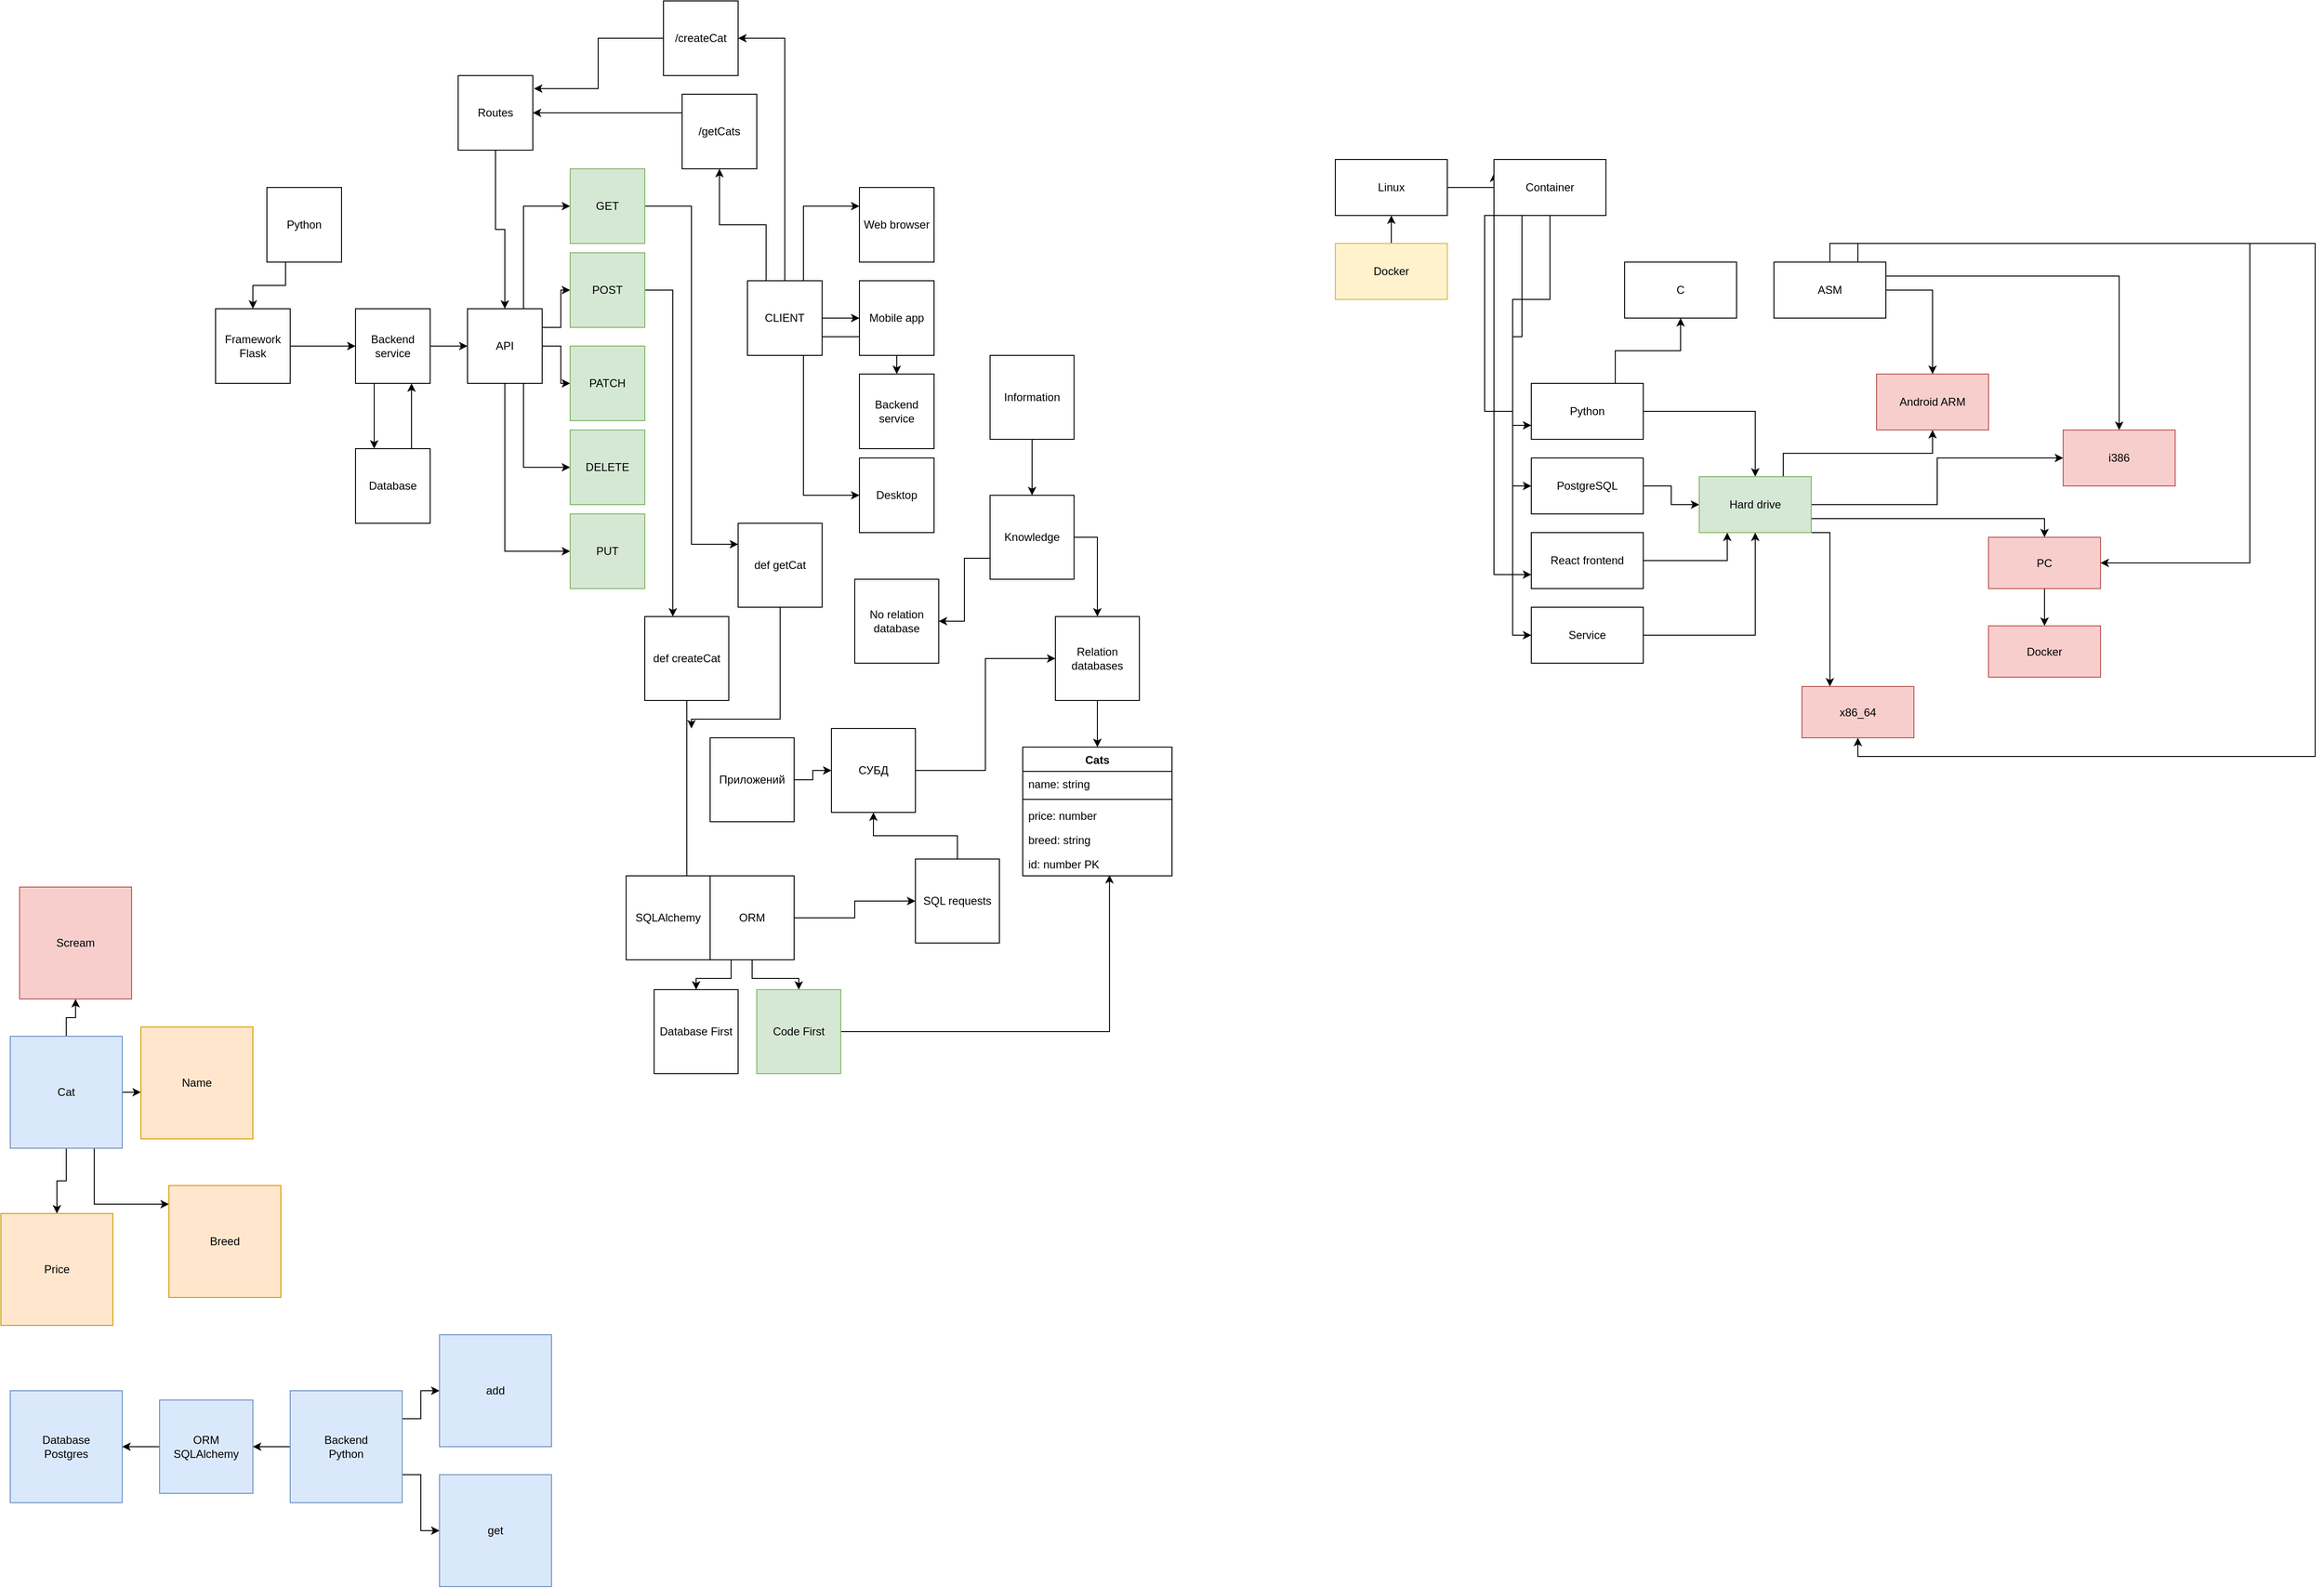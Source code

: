 <mxfile version="14.6.1" type="device"><diagram id="zuARNLzk_Bxl7yXiS8Mq" name="Page-1"><mxGraphModel dx="788" dy="1618" grid="1" gridSize="10" guides="1" tooltips="1" connect="1" arrows="1" fold="1" page="1" pageScale="1" pageWidth="850" pageHeight="1100" math="0" shadow="0"><root><mxCell id="0"/><mxCell id="1" parent="0"/><mxCell id="IAH3WU-JUm9Cv-xvKaOQ-3" style="edgeStyle=orthogonalEdgeStyle;rounded=0;orthogonalLoop=1;jettySize=auto;html=1;exitX=0.25;exitY=1;exitDx=0;exitDy=0;entryX=0.5;entryY=0;entryDx=0;entryDy=0;" parent="1" source="IAH3WU-JUm9Cv-xvKaOQ-1" target="IAH3WU-JUm9Cv-xvKaOQ-2" edge="1"><mxGeometry relative="1" as="geometry"/></mxCell><mxCell id="IAH3WU-JUm9Cv-xvKaOQ-1" value="Python" style="whiteSpace=wrap;html=1;aspect=fixed;" parent="1" vertex="1"><mxGeometry x="385" y="90" width="80" height="80" as="geometry"/></mxCell><mxCell id="IAH3WU-JUm9Cv-xvKaOQ-8" style="edgeStyle=orthogonalEdgeStyle;rounded=0;orthogonalLoop=1;jettySize=auto;html=1;exitX=1;exitY=0.5;exitDx=0;exitDy=0;entryX=0;entryY=0.5;entryDx=0;entryDy=0;" parent="1" source="IAH3WU-JUm9Cv-xvKaOQ-2" target="IAH3WU-JUm9Cv-xvKaOQ-4" edge="1"><mxGeometry relative="1" as="geometry"/></mxCell><mxCell id="IAH3WU-JUm9Cv-xvKaOQ-2" value="Framework&lt;br&gt;Flask" style="whiteSpace=wrap;html=1;aspect=fixed;" parent="1" vertex="1"><mxGeometry x="330" y="220" width="80" height="80" as="geometry"/></mxCell><mxCell id="IAH3WU-JUm9Cv-xvKaOQ-6" style="edgeStyle=orthogonalEdgeStyle;rounded=0;orthogonalLoop=1;jettySize=auto;html=1;exitX=0.25;exitY=1;exitDx=0;exitDy=0;" parent="1" source="IAH3WU-JUm9Cv-xvKaOQ-4" target="IAH3WU-JUm9Cv-xvKaOQ-5" edge="1"><mxGeometry relative="1" as="geometry"><Array as="points"><mxPoint x="500" y="350"/><mxPoint x="500" y="350"/></Array></mxGeometry></mxCell><mxCell id="IAH3WU-JUm9Cv-xvKaOQ-10" style="edgeStyle=orthogonalEdgeStyle;rounded=0;orthogonalLoop=1;jettySize=auto;html=1;exitX=1;exitY=0.5;exitDx=0;exitDy=0;entryX=0;entryY=0.5;entryDx=0;entryDy=0;" parent="1" source="IAH3WU-JUm9Cv-xvKaOQ-4" target="IAH3WU-JUm9Cv-xvKaOQ-9" edge="1"><mxGeometry relative="1" as="geometry"/></mxCell><mxCell id="IAH3WU-JUm9Cv-xvKaOQ-4" value="Backend service" style="whiteSpace=wrap;html=1;aspect=fixed;" parent="1" vertex="1"><mxGeometry x="480" y="220" width="80" height="80" as="geometry"/></mxCell><mxCell id="IAH3WU-JUm9Cv-xvKaOQ-7" style="edgeStyle=orthogonalEdgeStyle;rounded=0;orthogonalLoop=1;jettySize=auto;html=1;exitX=0.75;exitY=0;exitDx=0;exitDy=0;entryX=0.75;entryY=1;entryDx=0;entryDy=0;" parent="1" source="IAH3WU-JUm9Cv-xvKaOQ-5" target="IAH3WU-JUm9Cv-xvKaOQ-4" edge="1"><mxGeometry relative="1" as="geometry"/></mxCell><mxCell id="IAH3WU-JUm9Cv-xvKaOQ-5" value="Database" style="whiteSpace=wrap;html=1;aspect=fixed;" parent="1" vertex="1"><mxGeometry x="480" y="370" width="80" height="80" as="geometry"/></mxCell><mxCell id="IAH3WU-JUm9Cv-xvKaOQ-16" style="edgeStyle=orthogonalEdgeStyle;rounded=0;orthogonalLoop=1;jettySize=auto;html=1;exitX=1;exitY=0.25;exitDx=0;exitDy=0;entryX=0;entryY=0.5;entryDx=0;entryDy=0;" parent="1" source="IAH3WU-JUm9Cv-xvKaOQ-9" target="IAH3WU-JUm9Cv-xvKaOQ-12" edge="1"><mxGeometry relative="1" as="geometry"/></mxCell><mxCell id="IAH3WU-JUm9Cv-xvKaOQ-17" style="edgeStyle=orthogonalEdgeStyle;rounded=0;orthogonalLoop=1;jettySize=auto;html=1;exitX=1;exitY=0.5;exitDx=0;exitDy=0;entryX=0;entryY=0.5;entryDx=0;entryDy=0;" parent="1" source="IAH3WU-JUm9Cv-xvKaOQ-9" target="IAH3WU-JUm9Cv-xvKaOQ-13" edge="1"><mxGeometry relative="1" as="geometry"/></mxCell><mxCell id="IAH3WU-JUm9Cv-xvKaOQ-18" style="edgeStyle=orthogonalEdgeStyle;rounded=0;orthogonalLoop=1;jettySize=auto;html=1;exitX=0.75;exitY=0;exitDx=0;exitDy=0;entryX=0;entryY=0.5;entryDx=0;entryDy=0;" parent="1" source="IAH3WU-JUm9Cv-xvKaOQ-9" target="IAH3WU-JUm9Cv-xvKaOQ-11" edge="1"><mxGeometry relative="1" as="geometry"/></mxCell><mxCell id="IAH3WU-JUm9Cv-xvKaOQ-19" style="edgeStyle=orthogonalEdgeStyle;rounded=0;orthogonalLoop=1;jettySize=auto;html=1;exitX=0.75;exitY=1;exitDx=0;exitDy=0;entryX=0;entryY=0.5;entryDx=0;entryDy=0;" parent="1" source="IAH3WU-JUm9Cv-xvKaOQ-9" target="IAH3WU-JUm9Cv-xvKaOQ-14" edge="1"><mxGeometry relative="1" as="geometry"/></mxCell><mxCell id="IAH3WU-JUm9Cv-xvKaOQ-20" style="edgeStyle=orthogonalEdgeStyle;rounded=0;orthogonalLoop=1;jettySize=auto;html=1;exitX=0.5;exitY=1;exitDx=0;exitDy=0;entryX=0;entryY=0.5;entryDx=0;entryDy=0;" parent="1" source="IAH3WU-JUm9Cv-xvKaOQ-9" target="IAH3WU-JUm9Cv-xvKaOQ-15" edge="1"><mxGeometry relative="1" as="geometry"/></mxCell><mxCell id="IAH3WU-JUm9Cv-xvKaOQ-9" value="API" style="whiteSpace=wrap;html=1;aspect=fixed;" parent="1" vertex="1"><mxGeometry x="600" y="220" width="80" height="80" as="geometry"/></mxCell><mxCell id="IAH3WU-JUm9Cv-xvKaOQ-45" style="edgeStyle=orthogonalEdgeStyle;rounded=0;orthogonalLoop=1;jettySize=auto;html=1;exitX=1;exitY=0.5;exitDx=0;exitDy=0;entryX=0;entryY=0.25;entryDx=0;entryDy=0;" parent="1" source="IAH3WU-JUm9Cv-xvKaOQ-11" target="IAH3WU-JUm9Cv-xvKaOQ-43" edge="1"><mxGeometry relative="1" as="geometry"/></mxCell><mxCell id="IAH3WU-JUm9Cv-xvKaOQ-11" value="GET" style="whiteSpace=wrap;html=1;aspect=fixed;fillColor=#d5e8d4;strokeColor=#82b366;" parent="1" vertex="1"><mxGeometry x="710" y="70" width="80" height="80" as="geometry"/></mxCell><mxCell id="IAH3WU-JUm9Cv-xvKaOQ-42" style="edgeStyle=orthogonalEdgeStyle;rounded=0;orthogonalLoop=1;jettySize=auto;html=1;exitX=1;exitY=0.5;exitDx=0;exitDy=0;" parent="1" source="IAH3WU-JUm9Cv-xvKaOQ-12" target="IAH3WU-JUm9Cv-xvKaOQ-41" edge="1"><mxGeometry relative="1" as="geometry"><Array as="points"><mxPoint x="820" y="200"/></Array></mxGeometry></mxCell><mxCell id="IAH3WU-JUm9Cv-xvKaOQ-12" value="POST" style="whiteSpace=wrap;html=1;aspect=fixed;fillColor=#d5e8d4;strokeColor=#82b366;" parent="1" vertex="1"><mxGeometry x="710" y="160" width="80" height="80" as="geometry"/></mxCell><mxCell id="IAH3WU-JUm9Cv-xvKaOQ-13" value="PATCH" style="whiteSpace=wrap;html=1;aspect=fixed;fillColor=#d5e8d4;strokeColor=#82b366;" parent="1" vertex="1"><mxGeometry x="710" y="260" width="80" height="80" as="geometry"/></mxCell><mxCell id="IAH3WU-JUm9Cv-xvKaOQ-14" value="DELETE" style="whiteSpace=wrap;html=1;aspect=fixed;fillColor=#d5e8d4;strokeColor=#82b366;" parent="1" vertex="1"><mxGeometry x="710" y="350" width="80" height="80" as="geometry"/></mxCell><mxCell id="IAH3WU-JUm9Cv-xvKaOQ-15" value="PUT" style="whiteSpace=wrap;html=1;aspect=fixed;fillColor=#d5e8d4;strokeColor=#82b366;" parent="1" vertex="1"><mxGeometry x="710" y="440" width="80" height="80" as="geometry"/></mxCell><mxCell id="IAH3WU-JUm9Cv-xvKaOQ-27" style="edgeStyle=orthogonalEdgeStyle;rounded=0;orthogonalLoop=1;jettySize=auto;html=1;exitX=0.75;exitY=0;exitDx=0;exitDy=0;entryX=0;entryY=0.25;entryDx=0;entryDy=0;" parent="1" source="IAH3WU-JUm9Cv-xvKaOQ-21" target="IAH3WU-JUm9Cv-xvKaOQ-22" edge="1"><mxGeometry relative="1" as="geometry"/></mxCell><mxCell id="IAH3WU-JUm9Cv-xvKaOQ-28" style="edgeStyle=orthogonalEdgeStyle;rounded=0;orthogonalLoop=1;jettySize=auto;html=1;exitX=1;exitY=0.5;exitDx=0;exitDy=0;entryX=0;entryY=0.5;entryDx=0;entryDy=0;" parent="1" source="IAH3WU-JUm9Cv-xvKaOQ-21" target="IAH3WU-JUm9Cv-xvKaOQ-23" edge="1"><mxGeometry relative="1" as="geometry"/></mxCell><mxCell id="IAH3WU-JUm9Cv-xvKaOQ-29" style="edgeStyle=orthogonalEdgeStyle;rounded=0;orthogonalLoop=1;jettySize=auto;html=1;exitX=1;exitY=0.75;exitDx=0;exitDy=0;" parent="1" source="IAH3WU-JUm9Cv-xvKaOQ-21" target="IAH3WU-JUm9Cv-xvKaOQ-24" edge="1"><mxGeometry relative="1" as="geometry"/></mxCell><mxCell id="IAH3WU-JUm9Cv-xvKaOQ-30" style="edgeStyle=orthogonalEdgeStyle;rounded=0;orthogonalLoop=1;jettySize=auto;html=1;exitX=0.75;exitY=1;exitDx=0;exitDy=0;entryX=0;entryY=0.5;entryDx=0;entryDy=0;" parent="1" source="IAH3WU-JUm9Cv-xvKaOQ-21" target="IAH3WU-JUm9Cv-xvKaOQ-25" edge="1"><mxGeometry relative="1" as="geometry"/></mxCell><mxCell id="IAH3WU-JUm9Cv-xvKaOQ-38" style="edgeStyle=orthogonalEdgeStyle;rounded=0;orthogonalLoop=1;jettySize=auto;html=1;exitX=0.25;exitY=0;exitDx=0;exitDy=0;" parent="1" source="IAH3WU-JUm9Cv-xvKaOQ-21" target="IAH3WU-JUm9Cv-xvKaOQ-32" edge="1"><mxGeometry relative="1" as="geometry"><mxPoint x="880" y="80" as="targetPoint"/></mxGeometry></mxCell><mxCell id="IAH3WU-JUm9Cv-xvKaOQ-39" style="edgeStyle=orthogonalEdgeStyle;rounded=0;orthogonalLoop=1;jettySize=auto;html=1;exitX=0.5;exitY=0;exitDx=0;exitDy=0;entryX=1;entryY=0.5;entryDx=0;entryDy=0;" parent="1" source="IAH3WU-JUm9Cv-xvKaOQ-21" target="IAH3WU-JUm9Cv-xvKaOQ-33" edge="1"><mxGeometry relative="1" as="geometry"/></mxCell><mxCell id="IAH3WU-JUm9Cv-xvKaOQ-21" value="CLIENT" style="whiteSpace=wrap;html=1;aspect=fixed;" parent="1" vertex="1"><mxGeometry x="900" y="190" width="80" height="80" as="geometry"/></mxCell><mxCell id="IAH3WU-JUm9Cv-xvKaOQ-22" value="Web browser" style="whiteSpace=wrap;html=1;aspect=fixed;" parent="1" vertex="1"><mxGeometry x="1020" y="90" width="80" height="80" as="geometry"/></mxCell><mxCell id="IAH3WU-JUm9Cv-xvKaOQ-23" value="Mobile app" style="whiteSpace=wrap;html=1;aspect=fixed;" parent="1" vertex="1"><mxGeometry x="1020" y="190" width="80" height="80" as="geometry"/></mxCell><mxCell id="IAH3WU-JUm9Cv-xvKaOQ-24" value="Backend service" style="whiteSpace=wrap;html=1;aspect=fixed;" parent="1" vertex="1"><mxGeometry x="1020" y="290" width="80" height="80" as="geometry"/></mxCell><mxCell id="IAH3WU-JUm9Cv-xvKaOQ-25" value="Desktop" style="whiteSpace=wrap;html=1;aspect=fixed;" parent="1" vertex="1"><mxGeometry x="1020" y="380" width="80" height="80" as="geometry"/></mxCell><mxCell id="IAH3WU-JUm9Cv-xvKaOQ-36" style="edgeStyle=orthogonalEdgeStyle;rounded=0;orthogonalLoop=1;jettySize=auto;html=1;exitX=0;exitY=0.25;exitDx=0;exitDy=0;" parent="1" source="IAH3WU-JUm9Cv-xvKaOQ-32" target="IAH3WU-JUm9Cv-xvKaOQ-35" edge="1"><mxGeometry relative="1" as="geometry"/></mxCell><mxCell id="IAH3WU-JUm9Cv-xvKaOQ-32" value="/getCats" style="whiteSpace=wrap;html=1;aspect=fixed;" parent="1" vertex="1"><mxGeometry x="830" y="-10" width="80" height="80" as="geometry"/></mxCell><mxCell id="IAH3WU-JUm9Cv-xvKaOQ-37" style="edgeStyle=orthogonalEdgeStyle;rounded=0;orthogonalLoop=1;jettySize=auto;html=1;exitX=0;exitY=0.5;exitDx=0;exitDy=0;entryX=1.015;entryY=0.175;entryDx=0;entryDy=0;entryPerimeter=0;" parent="1" source="IAH3WU-JUm9Cv-xvKaOQ-33" target="IAH3WU-JUm9Cv-xvKaOQ-35" edge="1"><mxGeometry relative="1" as="geometry"/></mxCell><mxCell id="IAH3WU-JUm9Cv-xvKaOQ-33" value="/createCat" style="whiteSpace=wrap;html=1;aspect=fixed;" parent="1" vertex="1"><mxGeometry x="810" y="-110" width="80" height="80" as="geometry"/></mxCell><mxCell id="IAH3WU-JUm9Cv-xvKaOQ-40" style="edgeStyle=orthogonalEdgeStyle;rounded=0;orthogonalLoop=1;jettySize=auto;html=1;exitX=0.5;exitY=1;exitDx=0;exitDy=0;" parent="1" source="IAH3WU-JUm9Cv-xvKaOQ-35" target="IAH3WU-JUm9Cv-xvKaOQ-9" edge="1"><mxGeometry relative="1" as="geometry"/></mxCell><mxCell id="IAH3WU-JUm9Cv-xvKaOQ-35" value="Routes" style="whiteSpace=wrap;html=1;aspect=fixed;" parent="1" vertex="1"><mxGeometry x="590" y="-30" width="80" height="80" as="geometry"/></mxCell><mxCell id="IAH3WU-JUm9Cv-xvKaOQ-72" style="edgeStyle=orthogonalEdgeStyle;rounded=0;orthogonalLoop=1;jettySize=auto;html=1;exitX=0.5;exitY=1;exitDx=0;exitDy=0;entryX=0;entryY=0.5;entryDx=0;entryDy=0;" parent="1" source="IAH3WU-JUm9Cv-xvKaOQ-41" target="IAH3WU-JUm9Cv-xvKaOQ-70" edge="1"><mxGeometry relative="1" as="geometry"/></mxCell><mxCell id="IAH3WU-JUm9Cv-xvKaOQ-41" value="def createCat" style="whiteSpace=wrap;html=1;aspect=fixed;" parent="1" vertex="1"><mxGeometry x="790" y="550" width="90" height="90" as="geometry"/></mxCell><mxCell id="IAH3WU-JUm9Cv-xvKaOQ-74" style="edgeStyle=orthogonalEdgeStyle;rounded=0;orthogonalLoop=1;jettySize=auto;html=1;exitX=0.5;exitY=1;exitDx=0;exitDy=0;" parent="1" source="IAH3WU-JUm9Cv-xvKaOQ-43" edge="1"><mxGeometry relative="1" as="geometry"><mxPoint x="840" y="670" as="targetPoint"/><Array as="points"><mxPoint x="935" y="660"/><mxPoint x="840" y="660"/></Array></mxGeometry></mxCell><mxCell id="IAH3WU-JUm9Cv-xvKaOQ-43" value="def getCat" style="whiteSpace=wrap;html=1;aspect=fixed;" parent="1" vertex="1"><mxGeometry x="890" y="450" width="90" height="90" as="geometry"/></mxCell><mxCell id="IAH3WU-JUm9Cv-xvKaOQ-46" value="No relation database" style="whiteSpace=wrap;html=1;aspect=fixed;" parent="1" vertex="1"><mxGeometry x="1015" y="510" width="90" height="90" as="geometry"/></mxCell><mxCell id="IAH3WU-JUm9Cv-xvKaOQ-49" style="edgeStyle=orthogonalEdgeStyle;rounded=0;orthogonalLoop=1;jettySize=auto;html=1;exitX=0.5;exitY=1;exitDx=0;exitDy=0;" parent="1" source="IAH3WU-JUm9Cv-xvKaOQ-47" target="IAH3WU-JUm9Cv-xvKaOQ-48" edge="1"><mxGeometry relative="1" as="geometry"/></mxCell><mxCell id="IAH3WU-JUm9Cv-xvKaOQ-47" value="Information" style="whiteSpace=wrap;html=1;aspect=fixed;" parent="1" vertex="1"><mxGeometry x="1160" y="270" width="90" height="90" as="geometry"/></mxCell><mxCell id="IAH3WU-JUm9Cv-xvKaOQ-51" style="edgeStyle=orthogonalEdgeStyle;rounded=0;orthogonalLoop=1;jettySize=auto;html=1;exitX=0;exitY=0.75;exitDx=0;exitDy=0;" parent="1" source="IAH3WU-JUm9Cv-xvKaOQ-48" target="IAH3WU-JUm9Cv-xvKaOQ-46" edge="1"><mxGeometry relative="1" as="geometry"/></mxCell><mxCell id="IAH3WU-JUm9Cv-xvKaOQ-52" style="edgeStyle=orthogonalEdgeStyle;rounded=0;orthogonalLoop=1;jettySize=auto;html=1;exitX=1;exitY=0.5;exitDx=0;exitDy=0;" parent="1" source="IAH3WU-JUm9Cv-xvKaOQ-48" target="IAH3WU-JUm9Cv-xvKaOQ-50" edge="1"><mxGeometry relative="1" as="geometry"/></mxCell><mxCell id="IAH3WU-JUm9Cv-xvKaOQ-48" value="Knowledge" style="whiteSpace=wrap;html=1;aspect=fixed;" parent="1" vertex="1"><mxGeometry x="1160" y="420" width="90" height="90" as="geometry"/></mxCell><mxCell id="IAH3WU-JUm9Cv-xvKaOQ-60" style="edgeStyle=orthogonalEdgeStyle;rounded=0;orthogonalLoop=1;jettySize=auto;html=1;exitX=0.5;exitY=1;exitDx=0;exitDy=0;" parent="1" source="IAH3WU-JUm9Cv-xvKaOQ-50" target="IAH3WU-JUm9Cv-xvKaOQ-55" edge="1"><mxGeometry relative="1" as="geometry"/></mxCell><mxCell id="IAH3WU-JUm9Cv-xvKaOQ-50" value="Relation databases" style="whiteSpace=wrap;html=1;aspect=fixed;" parent="1" vertex="1"><mxGeometry x="1230" y="550" width="90" height="90" as="geometry"/></mxCell><mxCell id="IAH3WU-JUm9Cv-xvKaOQ-55" value="Cats" style="swimlane;fontStyle=1;align=center;verticalAlign=top;childLayout=stackLayout;horizontal=1;startSize=26;horizontalStack=0;resizeParent=1;resizeParentMax=0;resizeLast=0;collapsible=1;marginBottom=0;" parent="1" vertex="1"><mxGeometry x="1195" y="690" width="160" height="138" as="geometry"/></mxCell><mxCell id="IAH3WU-JUm9Cv-xvKaOQ-56" value="name: string" style="text;strokeColor=none;fillColor=none;align=left;verticalAlign=top;spacingLeft=4;spacingRight=4;overflow=hidden;rotatable=0;points=[[0,0.5],[1,0.5]];portConstraint=eastwest;" parent="IAH3WU-JUm9Cv-xvKaOQ-55" vertex="1"><mxGeometry y="26" width="160" height="26" as="geometry"/></mxCell><mxCell id="IAH3WU-JUm9Cv-xvKaOQ-57" value="" style="line;strokeWidth=1;fillColor=none;align=left;verticalAlign=middle;spacingTop=-1;spacingLeft=3;spacingRight=3;rotatable=0;labelPosition=right;points=[];portConstraint=eastwest;" parent="IAH3WU-JUm9Cv-xvKaOQ-55" vertex="1"><mxGeometry y="52" width="160" height="8" as="geometry"/></mxCell><mxCell id="IAH3WU-JUm9Cv-xvKaOQ-58" value="price: number" style="text;strokeColor=none;fillColor=none;align=left;verticalAlign=top;spacingLeft=4;spacingRight=4;overflow=hidden;rotatable=0;points=[[0,0.5],[1,0.5]];portConstraint=eastwest;" parent="IAH3WU-JUm9Cv-xvKaOQ-55" vertex="1"><mxGeometry y="60" width="160" height="26" as="geometry"/></mxCell><mxCell id="IAH3WU-JUm9Cv-xvKaOQ-59" value="breed: string " style="text;strokeColor=none;fillColor=none;align=left;verticalAlign=top;spacingLeft=4;spacingRight=4;overflow=hidden;rotatable=0;points=[[0,0.5],[1,0.5]];portConstraint=eastwest;" parent="IAH3WU-JUm9Cv-xvKaOQ-55" vertex="1"><mxGeometry y="86" width="160" height="26" as="geometry"/></mxCell><mxCell id="IAH3WU-JUm9Cv-xvKaOQ-64" value="id: number PK" style="text;strokeColor=none;fillColor=none;align=left;verticalAlign=top;spacingLeft=4;spacingRight=4;overflow=hidden;rotatable=0;points=[[0,0.5],[1,0.5]];portConstraint=eastwest;" parent="IAH3WU-JUm9Cv-xvKaOQ-55" vertex="1"><mxGeometry y="112" width="160" height="26" as="geometry"/></mxCell><mxCell id="IAH3WU-JUm9Cv-xvKaOQ-65" style="edgeStyle=orthogonalEdgeStyle;rounded=0;orthogonalLoop=1;jettySize=auto;html=1;exitX=1;exitY=0.5;exitDx=0;exitDy=0;entryX=0;entryY=0.5;entryDx=0;entryDy=0;" parent="1" source="IAH3WU-JUm9Cv-xvKaOQ-63" target="IAH3WU-JUm9Cv-xvKaOQ-50" edge="1"><mxGeometry relative="1" as="geometry"/></mxCell><mxCell id="IAH3WU-JUm9Cv-xvKaOQ-63" value="СУБД" style="whiteSpace=wrap;html=1;aspect=fixed;" parent="1" vertex="1"><mxGeometry x="990" y="670" width="90" height="90" as="geometry"/></mxCell><mxCell id="IAH3WU-JUm9Cv-xvKaOQ-67" style="edgeStyle=orthogonalEdgeStyle;rounded=0;orthogonalLoop=1;jettySize=auto;html=1;exitX=1;exitY=0.5;exitDx=0;exitDy=0;" parent="1" source="IAH3WU-JUm9Cv-xvKaOQ-66" target="IAH3WU-JUm9Cv-xvKaOQ-63" edge="1"><mxGeometry relative="1" as="geometry"/></mxCell><mxCell id="IAH3WU-JUm9Cv-xvKaOQ-66" value="Приложений" style="whiteSpace=wrap;html=1;aspect=fixed;" parent="1" vertex="1"><mxGeometry x="860" y="680" width="90" height="90" as="geometry"/></mxCell><mxCell id="IAH3WU-JUm9Cv-xvKaOQ-69" style="edgeStyle=orthogonalEdgeStyle;rounded=0;orthogonalLoop=1;jettySize=auto;html=1;exitX=0.5;exitY=0;exitDx=0;exitDy=0;entryX=0.5;entryY=1;entryDx=0;entryDy=0;" parent="1" source="IAH3WU-JUm9Cv-xvKaOQ-68" target="IAH3WU-JUm9Cv-xvKaOQ-63" edge="1"><mxGeometry relative="1" as="geometry"/></mxCell><mxCell id="IAH3WU-JUm9Cv-xvKaOQ-68" value="SQL requests" style="whiteSpace=wrap;html=1;aspect=fixed;" parent="1" vertex="1"><mxGeometry x="1080" y="810" width="90" height="90" as="geometry"/></mxCell><mxCell id="IAH3WU-JUm9Cv-xvKaOQ-71" style="edgeStyle=orthogonalEdgeStyle;rounded=0;orthogonalLoop=1;jettySize=auto;html=1;exitX=1;exitY=0.5;exitDx=0;exitDy=0;" parent="1" source="IAH3WU-JUm9Cv-xvKaOQ-70" target="IAH3WU-JUm9Cv-xvKaOQ-68" edge="1"><mxGeometry relative="1" as="geometry"/></mxCell><mxCell id="IAH3WU-JUm9Cv-xvKaOQ-76" style="edgeStyle=orthogonalEdgeStyle;rounded=0;orthogonalLoop=1;jettySize=auto;html=1;exitX=0.5;exitY=1;exitDx=0;exitDy=0;entryX=0.5;entryY=0;entryDx=0;entryDy=0;" parent="1" source="IAH3WU-JUm9Cv-xvKaOQ-70" target="IAH3WU-JUm9Cv-xvKaOQ-75" edge="1"><mxGeometry relative="1" as="geometry"/></mxCell><mxCell id="IAH3WU-JUm9Cv-xvKaOQ-79" style="edgeStyle=orthogonalEdgeStyle;rounded=0;orthogonalLoop=1;jettySize=auto;html=1;exitX=0.25;exitY=1;exitDx=0;exitDy=0;" parent="1" source="IAH3WU-JUm9Cv-xvKaOQ-70" target="IAH3WU-JUm9Cv-xvKaOQ-78" edge="1"><mxGeometry relative="1" as="geometry"/></mxCell><mxCell id="IAH3WU-JUm9Cv-xvKaOQ-70" value="ORM" style="whiteSpace=wrap;html=1;aspect=fixed;" parent="1" vertex="1"><mxGeometry x="860" y="828" width="90" height="90" as="geometry"/></mxCell><mxCell id="IAH3WU-JUm9Cv-xvKaOQ-73" value="SQLAlchemy" style="whiteSpace=wrap;html=1;aspect=fixed;" parent="1" vertex="1"><mxGeometry x="770" y="828" width="90" height="90" as="geometry"/></mxCell><mxCell id="IAH3WU-JUm9Cv-xvKaOQ-77" style="edgeStyle=orthogonalEdgeStyle;rounded=0;orthogonalLoop=1;jettySize=auto;html=1;exitX=1;exitY=0.5;exitDx=0;exitDy=0;entryX=0.581;entryY=0.966;entryDx=0;entryDy=0;entryPerimeter=0;" parent="1" source="IAH3WU-JUm9Cv-xvKaOQ-75" target="IAH3WU-JUm9Cv-xvKaOQ-64" edge="1"><mxGeometry relative="1" as="geometry"/></mxCell><mxCell id="IAH3WU-JUm9Cv-xvKaOQ-75" value="Code First" style="whiteSpace=wrap;html=1;aspect=fixed;fillColor=#d5e8d4;strokeColor=#82b366;" parent="1" vertex="1"><mxGeometry x="910" y="950" width="90" height="90" as="geometry"/></mxCell><mxCell id="IAH3WU-JUm9Cv-xvKaOQ-78" value="Database First" style="whiteSpace=wrap;html=1;aspect=fixed;" parent="1" vertex="1"><mxGeometry x="800" y="950" width="90" height="90" as="geometry"/></mxCell><mxCell id="S7BxLYy2B4DwAADYXnzr-28" style="edgeStyle=orthogonalEdgeStyle;rounded=0;orthogonalLoop=1;jettySize=auto;html=1;exitX=0.5;exitY=0;exitDx=0;exitDy=0;entryX=0.5;entryY=1;entryDx=0;entryDy=0;" edge="1" parent="1" source="S7BxLYy2B4DwAADYXnzr-1" target="S7BxLYy2B4DwAADYXnzr-27"><mxGeometry relative="1" as="geometry"/></mxCell><mxCell id="S7BxLYy2B4DwAADYXnzr-1" value="Docker" style="rounded=0;whiteSpace=wrap;html=1;fillColor=#fff2cc;strokeColor=#d6b656;" vertex="1" parent="1"><mxGeometry x="1530" y="150" width="120" height="60" as="geometry"/></mxCell><mxCell id="S7BxLYy2B4DwAADYXnzr-8" style="edgeStyle=orthogonalEdgeStyle;rounded=0;orthogonalLoop=1;jettySize=auto;html=1;exitX=1;exitY=0.5;exitDx=0;exitDy=0;" edge="1" parent="1" source="S7BxLYy2B4DwAADYXnzr-2" target="S7BxLYy2B4DwAADYXnzr-6"><mxGeometry relative="1" as="geometry"/></mxCell><mxCell id="S7BxLYy2B4DwAADYXnzr-2" value="PostgreSQL" style="rounded=0;whiteSpace=wrap;html=1;" vertex="1" parent="1"><mxGeometry x="1740" y="380" width="120" height="60" as="geometry"/></mxCell><mxCell id="S7BxLYy2B4DwAADYXnzr-7" style="edgeStyle=orthogonalEdgeStyle;rounded=0;orthogonalLoop=1;jettySize=auto;html=1;exitX=1;exitY=0.5;exitDx=0;exitDy=0;" edge="1" parent="1" source="S7BxLYy2B4DwAADYXnzr-3" target="S7BxLYy2B4DwAADYXnzr-6"><mxGeometry relative="1" as="geometry"/></mxCell><mxCell id="S7BxLYy2B4DwAADYXnzr-21" style="edgeStyle=orthogonalEdgeStyle;rounded=0;orthogonalLoop=1;jettySize=auto;html=1;exitX=0.75;exitY=0;exitDx=0;exitDy=0;" edge="1" parent="1" source="S7BxLYy2B4DwAADYXnzr-3" target="S7BxLYy2B4DwAADYXnzr-20"><mxGeometry relative="1" as="geometry"/></mxCell><mxCell id="S7BxLYy2B4DwAADYXnzr-3" value="Python" style="rounded=0;whiteSpace=wrap;html=1;" vertex="1" parent="1"><mxGeometry x="1740" y="300" width="120" height="60" as="geometry"/></mxCell><mxCell id="S7BxLYy2B4DwAADYXnzr-9" style="edgeStyle=orthogonalEdgeStyle;rounded=0;orthogonalLoop=1;jettySize=auto;html=1;exitX=1;exitY=0.5;exitDx=0;exitDy=0;entryX=0.25;entryY=1;entryDx=0;entryDy=0;" edge="1" parent="1" source="S7BxLYy2B4DwAADYXnzr-4" target="S7BxLYy2B4DwAADYXnzr-6"><mxGeometry relative="1" as="geometry"/></mxCell><mxCell id="S7BxLYy2B4DwAADYXnzr-4" value="React frontend" style="rounded=0;whiteSpace=wrap;html=1;" vertex="1" parent="1"><mxGeometry x="1740" y="460" width="120" height="60" as="geometry"/></mxCell><mxCell id="S7BxLYy2B4DwAADYXnzr-10" style="edgeStyle=orthogonalEdgeStyle;rounded=0;orthogonalLoop=1;jettySize=auto;html=1;exitX=1;exitY=0.5;exitDx=0;exitDy=0;" edge="1" parent="1" source="S7BxLYy2B4DwAADYXnzr-5" target="S7BxLYy2B4DwAADYXnzr-6"><mxGeometry relative="1" as="geometry"/></mxCell><mxCell id="S7BxLYy2B4DwAADYXnzr-5" value="Service" style="rounded=0;whiteSpace=wrap;html=1;" vertex="1" parent="1"><mxGeometry x="1740" y="540" width="120" height="60" as="geometry"/></mxCell><mxCell id="S7BxLYy2B4DwAADYXnzr-12" style="edgeStyle=orthogonalEdgeStyle;rounded=0;orthogonalLoop=1;jettySize=auto;html=1;exitX=1;exitY=0.5;exitDx=0;exitDy=0;" edge="1" parent="1" source="S7BxLYy2B4DwAADYXnzr-6" target="S7BxLYy2B4DwAADYXnzr-11"><mxGeometry relative="1" as="geometry"><mxPoint x="2130" y="420" as="targetPoint"/></mxGeometry></mxCell><mxCell id="S7BxLYy2B4DwAADYXnzr-14" style="edgeStyle=orthogonalEdgeStyle;rounded=0;orthogonalLoop=1;jettySize=auto;html=1;exitX=1;exitY=0.75;exitDx=0;exitDy=0;entryX=0.25;entryY=0;entryDx=0;entryDy=0;" edge="1" parent="1" source="S7BxLYy2B4DwAADYXnzr-6" target="S7BxLYy2B4DwAADYXnzr-17"><mxGeometry relative="1" as="geometry"><Array as="points"><mxPoint x="2040" y="460"/><mxPoint x="2060" y="460"/></Array></mxGeometry></mxCell><mxCell id="S7BxLYy2B4DwAADYXnzr-16" style="edgeStyle=orthogonalEdgeStyle;rounded=0;orthogonalLoop=1;jettySize=auto;html=1;exitX=0.75;exitY=0;exitDx=0;exitDy=0;" edge="1" parent="1" source="S7BxLYy2B4DwAADYXnzr-6" target="S7BxLYy2B4DwAADYXnzr-15"><mxGeometry relative="1" as="geometry"/></mxCell><mxCell id="S7BxLYy2B4DwAADYXnzr-18" style="edgeStyle=orthogonalEdgeStyle;rounded=0;orthogonalLoop=1;jettySize=auto;html=1;exitX=1;exitY=0.75;exitDx=0;exitDy=0;" edge="1" parent="1" source="S7BxLYy2B4DwAADYXnzr-6" target="S7BxLYy2B4DwAADYXnzr-13"><mxGeometry relative="1" as="geometry"/></mxCell><mxCell id="S7BxLYy2B4DwAADYXnzr-6" value="Hard drive" style="rounded=0;whiteSpace=wrap;html=1;fillColor=#d5e8d4;strokeColor=#82b366;" vertex="1" parent="1"><mxGeometry x="1920" y="400" width="120" height="60" as="geometry"/></mxCell><mxCell id="S7BxLYy2B4DwAADYXnzr-11" value="i386" style="rounded=0;whiteSpace=wrap;html=1;fillColor=#f8cecc;strokeColor=#b85450;" vertex="1" parent="1"><mxGeometry x="2310" y="350" width="120" height="60" as="geometry"/></mxCell><mxCell id="S7BxLYy2B4DwAADYXnzr-32" style="edgeStyle=orthogonalEdgeStyle;rounded=0;orthogonalLoop=1;jettySize=auto;html=1;exitX=0.5;exitY=1;exitDx=0;exitDy=0;" edge="1" parent="1" source="S7BxLYy2B4DwAADYXnzr-13" target="S7BxLYy2B4DwAADYXnzr-31"><mxGeometry relative="1" as="geometry"/></mxCell><mxCell id="S7BxLYy2B4DwAADYXnzr-13" value="PC" style="rounded=0;whiteSpace=wrap;html=1;fillColor=#f8cecc;strokeColor=#b85450;" vertex="1" parent="1"><mxGeometry x="2230" y="465" width="120" height="55" as="geometry"/></mxCell><mxCell id="S7BxLYy2B4DwAADYXnzr-15" value="Android ARM" style="rounded=0;whiteSpace=wrap;html=1;fillColor=#f8cecc;strokeColor=#b85450;" vertex="1" parent="1"><mxGeometry x="2110" y="290" width="120" height="60" as="geometry"/></mxCell><mxCell id="S7BxLYy2B4DwAADYXnzr-17" value="x86_64" style="rounded=0;whiteSpace=wrap;html=1;fillColor=#f8cecc;strokeColor=#b85450;" vertex="1" parent="1"><mxGeometry x="2030" y="625" width="120" height="55" as="geometry"/></mxCell><mxCell id="S7BxLYy2B4DwAADYXnzr-20" value="C" style="rounded=0;whiteSpace=wrap;html=1;" vertex="1" parent="1"><mxGeometry x="1840" y="170" width="120" height="60" as="geometry"/></mxCell><mxCell id="S7BxLYy2B4DwAADYXnzr-23" style="edgeStyle=orthogonalEdgeStyle;rounded=0;orthogonalLoop=1;jettySize=auto;html=1;exitX=1;exitY=0.5;exitDx=0;exitDy=0;" edge="1" parent="1" source="S7BxLYy2B4DwAADYXnzr-22" target="S7BxLYy2B4DwAADYXnzr-15"><mxGeometry relative="1" as="geometry"/></mxCell><mxCell id="S7BxLYy2B4DwAADYXnzr-24" style="edgeStyle=orthogonalEdgeStyle;rounded=0;orthogonalLoop=1;jettySize=auto;html=1;exitX=1;exitY=0.25;exitDx=0;exitDy=0;" edge="1" parent="1" source="S7BxLYy2B4DwAADYXnzr-22" target="S7BxLYy2B4DwAADYXnzr-11"><mxGeometry relative="1" as="geometry"/></mxCell><mxCell id="S7BxLYy2B4DwAADYXnzr-25" style="edgeStyle=orthogonalEdgeStyle;rounded=0;orthogonalLoop=1;jettySize=auto;html=1;exitX=0.75;exitY=0;exitDx=0;exitDy=0;entryX=1;entryY=0.5;entryDx=0;entryDy=0;" edge="1" parent="1" source="S7BxLYy2B4DwAADYXnzr-22" target="S7BxLYy2B4DwAADYXnzr-13"><mxGeometry relative="1" as="geometry"><mxPoint x="2490" y="440" as="targetPoint"/><Array as="points"><mxPoint x="2090" y="150"/><mxPoint x="2510" y="150"/><mxPoint x="2510" y="493"/></Array></mxGeometry></mxCell><mxCell id="S7BxLYy2B4DwAADYXnzr-26" style="edgeStyle=orthogonalEdgeStyle;rounded=0;orthogonalLoop=1;jettySize=auto;html=1;exitX=0.5;exitY=0;exitDx=0;exitDy=0;entryX=0.5;entryY=1;entryDx=0;entryDy=0;" edge="1" parent="1" source="S7BxLYy2B4DwAADYXnzr-22" target="S7BxLYy2B4DwAADYXnzr-17"><mxGeometry relative="1" as="geometry"><Array as="points"><mxPoint x="2060" y="150"/><mxPoint x="2580" y="150"/><mxPoint x="2580" y="700"/><mxPoint x="2090" y="700"/></Array></mxGeometry></mxCell><mxCell id="S7BxLYy2B4DwAADYXnzr-22" value="ASM" style="rounded=0;whiteSpace=wrap;html=1;" vertex="1" parent="1"><mxGeometry x="2000" y="170" width="120" height="60" as="geometry"/></mxCell><mxCell id="S7BxLYy2B4DwAADYXnzr-30" style="edgeStyle=orthogonalEdgeStyle;rounded=0;orthogonalLoop=1;jettySize=auto;html=1;exitX=1;exitY=0.5;exitDx=0;exitDy=0;entryX=0;entryY=0.25;entryDx=0;entryDy=0;" edge="1" parent="1" source="S7BxLYy2B4DwAADYXnzr-27" target="S7BxLYy2B4DwAADYXnzr-29"><mxGeometry relative="1" as="geometry"><Array as="points"><mxPoint x="1700" y="90"/></Array></mxGeometry></mxCell><mxCell id="S7BxLYy2B4DwAADYXnzr-27" value="Linux" style="rounded=0;whiteSpace=wrap;html=1;" vertex="1" parent="1"><mxGeometry x="1530" y="60" width="120" height="60" as="geometry"/></mxCell><mxCell id="S7BxLYy2B4DwAADYXnzr-33" style="edgeStyle=orthogonalEdgeStyle;rounded=0;orthogonalLoop=1;jettySize=auto;html=1;exitX=0.5;exitY=1;exitDx=0;exitDy=0;entryX=0;entryY=0.75;entryDx=0;entryDy=0;" edge="1" parent="1" source="S7BxLYy2B4DwAADYXnzr-29" target="S7BxLYy2B4DwAADYXnzr-3"><mxGeometry relative="1" as="geometry"/></mxCell><mxCell id="S7BxLYy2B4DwAADYXnzr-34" style="edgeStyle=orthogonalEdgeStyle;rounded=0;orthogonalLoop=1;jettySize=auto;html=1;exitX=0.25;exitY=1;exitDx=0;exitDy=0;entryX=0;entryY=0.5;entryDx=0;entryDy=0;" edge="1" parent="1" source="S7BxLYy2B4DwAADYXnzr-29" target="S7BxLYy2B4DwAADYXnzr-2"><mxGeometry relative="1" as="geometry"/></mxCell><mxCell id="S7BxLYy2B4DwAADYXnzr-35" style="edgeStyle=orthogonalEdgeStyle;rounded=0;orthogonalLoop=1;jettySize=auto;html=1;exitX=0;exitY=1;exitDx=0;exitDy=0;entryX=0;entryY=0.75;entryDx=0;entryDy=0;" edge="1" parent="1" source="S7BxLYy2B4DwAADYXnzr-29" target="S7BxLYy2B4DwAADYXnzr-4"><mxGeometry relative="1" as="geometry"/></mxCell><mxCell id="S7BxLYy2B4DwAADYXnzr-36" style="edgeStyle=orthogonalEdgeStyle;rounded=0;orthogonalLoop=1;jettySize=auto;html=1;exitX=0.75;exitY=1;exitDx=0;exitDy=0;entryX=0;entryY=0.5;entryDx=0;entryDy=0;" edge="1" parent="1" source="S7BxLYy2B4DwAADYXnzr-29" target="S7BxLYy2B4DwAADYXnzr-5"><mxGeometry relative="1" as="geometry"><Array as="points"><mxPoint x="1690" y="120"/><mxPoint x="1690" y="330"/><mxPoint x="1720" y="330"/><mxPoint x="1720" y="570"/></Array></mxGeometry></mxCell><mxCell id="S7BxLYy2B4DwAADYXnzr-29" value="Container" style="rounded=0;whiteSpace=wrap;html=1;" vertex="1" parent="1"><mxGeometry x="1700" y="60" width="120" height="60" as="geometry"/></mxCell><mxCell id="S7BxLYy2B4DwAADYXnzr-31" value="Docker" style="rounded=0;whiteSpace=wrap;html=1;fillColor=#f8cecc;strokeColor=#b85450;" vertex="1" parent="1"><mxGeometry x="2230" y="560" width="120" height="55" as="geometry"/></mxCell><mxCell id="S7BxLYy2B4DwAADYXnzr-41" style="edgeStyle=orthogonalEdgeStyle;rounded=0;orthogonalLoop=1;jettySize=auto;html=1;exitX=1;exitY=0.5;exitDx=0;exitDy=0;entryX=0;entryY=0.583;entryDx=0;entryDy=0;entryPerimeter=0;" edge="1" parent="1" source="S7BxLYy2B4DwAADYXnzr-37" target="S7BxLYy2B4DwAADYXnzr-38"><mxGeometry relative="1" as="geometry"/></mxCell><mxCell id="S7BxLYy2B4DwAADYXnzr-42" style="edgeStyle=orthogonalEdgeStyle;rounded=0;orthogonalLoop=1;jettySize=auto;html=1;exitX=0.5;exitY=1;exitDx=0;exitDy=0;" edge="1" parent="1" source="S7BxLYy2B4DwAADYXnzr-37" target="S7BxLYy2B4DwAADYXnzr-40"><mxGeometry relative="1" as="geometry"/></mxCell><mxCell id="S7BxLYy2B4DwAADYXnzr-43" style="edgeStyle=orthogonalEdgeStyle;rounded=0;orthogonalLoop=1;jettySize=auto;html=1;exitX=0.75;exitY=1;exitDx=0;exitDy=0;entryX=0;entryY=0.167;entryDx=0;entryDy=0;entryPerimeter=0;" edge="1" parent="1" source="S7BxLYy2B4DwAADYXnzr-37" target="S7BxLYy2B4DwAADYXnzr-39"><mxGeometry relative="1" as="geometry"/></mxCell><mxCell id="S7BxLYy2B4DwAADYXnzr-45" style="edgeStyle=orthogonalEdgeStyle;rounded=0;orthogonalLoop=1;jettySize=auto;html=1;exitX=0.5;exitY=0;exitDx=0;exitDy=0;" edge="1" parent="1" source="S7BxLYy2B4DwAADYXnzr-37" target="S7BxLYy2B4DwAADYXnzr-44"><mxGeometry relative="1" as="geometry"/></mxCell><mxCell id="S7BxLYy2B4DwAADYXnzr-37" value="Cat" style="whiteSpace=wrap;html=1;aspect=fixed;fillColor=#dae8fc;strokeColor=#6c8ebf;" vertex="1" parent="1"><mxGeometry x="110" y="1000" width="120" height="120" as="geometry"/></mxCell><mxCell id="S7BxLYy2B4DwAADYXnzr-38" value="Name" style="whiteSpace=wrap;html=1;aspect=fixed;fillColor=#ffe6cc;strokeColor=#d79b00;" vertex="1" parent="1"><mxGeometry x="250" y="990" width="120" height="120" as="geometry"/></mxCell><mxCell id="S7BxLYy2B4DwAADYXnzr-39" value="Breed" style="whiteSpace=wrap;html=1;aspect=fixed;fillColor=#ffe6cc;strokeColor=#d79b00;" vertex="1" parent="1"><mxGeometry x="280" y="1160" width="120" height="120" as="geometry"/></mxCell><mxCell id="S7BxLYy2B4DwAADYXnzr-40" value="Price" style="whiteSpace=wrap;html=1;aspect=fixed;fillColor=#ffe6cc;strokeColor=#d79b00;" vertex="1" parent="1"><mxGeometry x="100" y="1190" width="120" height="120" as="geometry"/></mxCell><mxCell id="S7BxLYy2B4DwAADYXnzr-44" value="Scream" style="whiteSpace=wrap;html=1;aspect=fixed;fillColor=#f8cecc;strokeColor=#b85450;" vertex="1" parent="1"><mxGeometry x="120" y="840" width="120" height="120" as="geometry"/></mxCell><mxCell id="S7BxLYy2B4DwAADYXnzr-50" style="edgeStyle=orthogonalEdgeStyle;rounded=0;orthogonalLoop=1;jettySize=auto;html=1;exitX=0;exitY=0.5;exitDx=0;exitDy=0;entryX=1;entryY=0.5;entryDx=0;entryDy=0;" edge="1" parent="1" source="S7BxLYy2B4DwAADYXnzr-46" target="S7BxLYy2B4DwAADYXnzr-48"><mxGeometry relative="1" as="geometry"/></mxCell><mxCell id="S7BxLYy2B4DwAADYXnzr-54" style="edgeStyle=orthogonalEdgeStyle;rounded=0;orthogonalLoop=1;jettySize=auto;html=1;exitX=1;exitY=0.25;exitDx=0;exitDy=0;entryX=0;entryY=0.5;entryDx=0;entryDy=0;" edge="1" parent="1" source="S7BxLYy2B4DwAADYXnzr-46" target="S7BxLYy2B4DwAADYXnzr-52"><mxGeometry relative="1" as="geometry"/></mxCell><mxCell id="S7BxLYy2B4DwAADYXnzr-55" style="edgeStyle=orthogonalEdgeStyle;rounded=0;orthogonalLoop=1;jettySize=auto;html=1;exitX=1;exitY=0.75;exitDx=0;exitDy=0;" edge="1" parent="1" source="S7BxLYy2B4DwAADYXnzr-46" target="S7BxLYy2B4DwAADYXnzr-53"><mxGeometry relative="1" as="geometry"/></mxCell><mxCell id="S7BxLYy2B4DwAADYXnzr-46" value="Backend&lt;br&gt;Python" style="whiteSpace=wrap;html=1;aspect=fixed;fillColor=#dae8fc;strokeColor=#6c8ebf;" vertex="1" parent="1"><mxGeometry x="410" y="1380" width="120" height="120" as="geometry"/></mxCell><mxCell id="S7BxLYy2B4DwAADYXnzr-47" value="Database&lt;br&gt;Postgres" style="whiteSpace=wrap;html=1;aspect=fixed;fillColor=#dae8fc;strokeColor=#6c8ebf;" vertex="1" parent="1"><mxGeometry x="110" y="1380" width="120" height="120" as="geometry"/></mxCell><mxCell id="S7BxLYy2B4DwAADYXnzr-51" style="edgeStyle=orthogonalEdgeStyle;rounded=0;orthogonalLoop=1;jettySize=auto;html=1;exitX=0;exitY=0.5;exitDx=0;exitDy=0;entryX=1;entryY=0.5;entryDx=0;entryDy=0;" edge="1" parent="1" source="S7BxLYy2B4DwAADYXnzr-48" target="S7BxLYy2B4DwAADYXnzr-47"><mxGeometry relative="1" as="geometry"/></mxCell><mxCell id="S7BxLYy2B4DwAADYXnzr-48" value="ORM&lt;br&gt;SQLAlchemy" style="whiteSpace=wrap;html=1;aspect=fixed;fillColor=#dae8fc;strokeColor=#6c8ebf;" vertex="1" parent="1"><mxGeometry x="270" y="1390" width="100" height="100" as="geometry"/></mxCell><mxCell id="S7BxLYy2B4DwAADYXnzr-52" value="add" style="whiteSpace=wrap;html=1;aspect=fixed;fillColor=#dae8fc;strokeColor=#6c8ebf;" vertex="1" parent="1"><mxGeometry x="570" y="1320" width="120" height="120" as="geometry"/></mxCell><mxCell id="S7BxLYy2B4DwAADYXnzr-53" value="get" style="whiteSpace=wrap;html=1;aspect=fixed;fillColor=#dae8fc;strokeColor=#6c8ebf;" vertex="1" parent="1"><mxGeometry x="570" y="1470" width="120" height="120" as="geometry"/></mxCell></root></mxGraphModel></diagram></mxfile>
